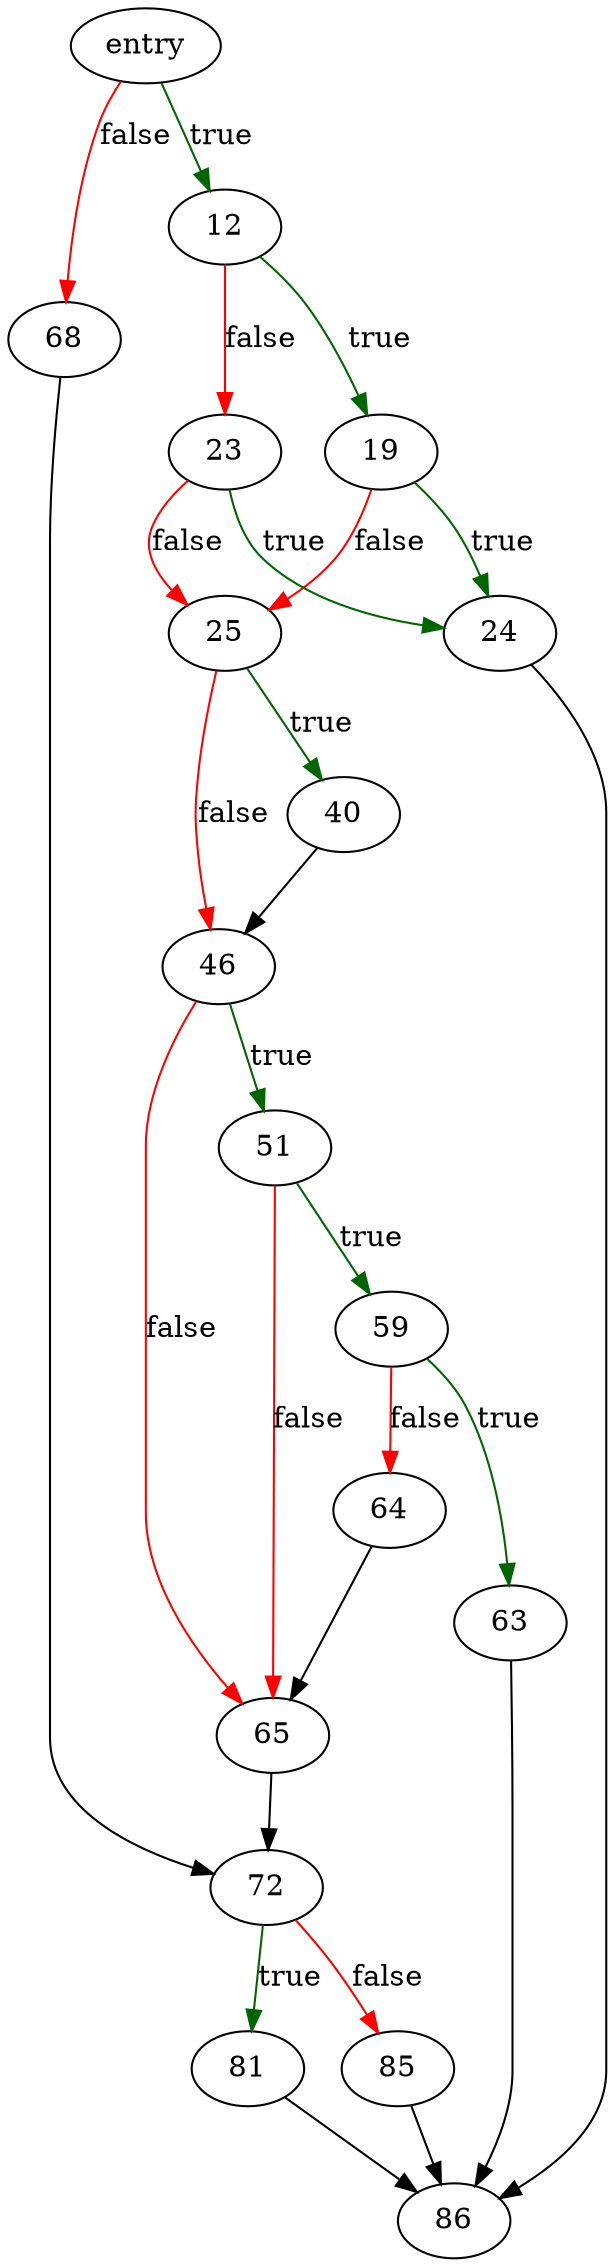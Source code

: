 digraph "valueToText" {
	// Node definitions.
	2 [label=entry];
	12;
	19;
	23;
	24;
	25;
	40;
	46;
	51;
	59;
	63;
	64;
	65;
	68;
	72;
	81;
	85;
	86;

	// Edge definitions.
	2 -> 12 [
		color=darkgreen
		label=true
	];
	2 -> 68 [
		color=red
		label=false
	];
	12 -> 19 [
		color=darkgreen
		label=true
	];
	12 -> 23 [
		color=red
		label=false
	];
	19 -> 24 [
		color=darkgreen
		label=true
	];
	19 -> 25 [
		color=red
		label=false
	];
	23 -> 24 [
		color=darkgreen
		label=true
	];
	23 -> 25 [
		color=red
		label=false
	];
	24 -> 86;
	25 -> 40 [
		color=darkgreen
		label=true
	];
	25 -> 46 [
		color=red
		label=false
	];
	40 -> 46;
	46 -> 51 [
		color=darkgreen
		label=true
	];
	46 -> 65 [
		color=red
		label=false
	];
	51 -> 59 [
		color=darkgreen
		label=true
	];
	51 -> 65 [
		color=red
		label=false
	];
	59 -> 63 [
		color=darkgreen
		label=true
	];
	59 -> 64 [
		color=red
		label=false
	];
	63 -> 86;
	64 -> 65;
	65 -> 72;
	68 -> 72;
	72 -> 81 [
		color=darkgreen
		label=true
	];
	72 -> 85 [
		color=red
		label=false
	];
	81 -> 86;
	85 -> 86;
}